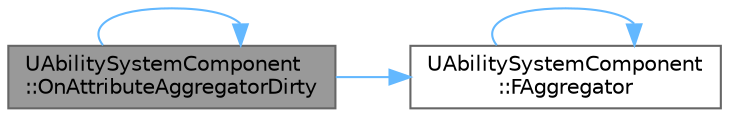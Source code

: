 digraph "UAbilitySystemComponent::OnAttributeAggregatorDirty"
{
 // INTERACTIVE_SVG=YES
 // LATEX_PDF_SIZE
  bgcolor="transparent";
  edge [fontname=Helvetica,fontsize=10,labelfontname=Helvetica,labelfontsize=10];
  node [fontname=Helvetica,fontsize=10,shape=box,height=0.2,width=0.4];
  rankdir="LR";
  Node1 [id="Node000001",label="UAbilitySystemComponent\l::OnAttributeAggregatorDirty",height=0.2,width=0.4,color="gray40", fillcolor="grey60", style="filled", fontcolor="black",tooltip="Called when a specific attribute aggregator value changes, gameplay effects refresh their values when..."];
  Node1 -> Node2 [id="edge1_Node000001_Node000002",color="steelblue1",style="solid",tooltip=" "];
  Node2 [id="Node000002",label="UAbilitySystemComponent\l::FAggregator",height=0.2,width=0.4,color="grey40", fillcolor="white", style="filled",URL="$d4/d2d/classUAbilitySystemComponent.html#a45db2fcb3839eef79e20914aeaf0a440",tooltip=" "];
  Node2 -> Node2 [id="edge2_Node000002_Node000002",color="steelblue1",style="solid",tooltip=" "];
  Node1 -> Node1 [id="edge3_Node000001_Node000001",color="steelblue1",style="solid",tooltip=" "];
}
